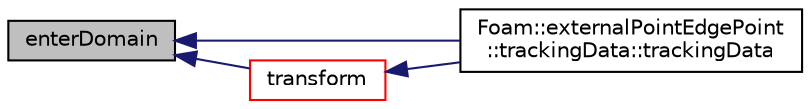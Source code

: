 digraph "enterDomain"
{
  bgcolor="transparent";
  edge [fontname="Helvetica",fontsize="10",labelfontname="Helvetica",labelfontsize="10"];
  node [fontname="Helvetica",fontsize="10",shape=record];
  rankdir="LR";
  Node58 [label="enterDomain",height=0.2,width=0.4,color="black", fillcolor="grey75", style="filled", fontcolor="black"];
  Node58 -> Node59 [dir="back",color="midnightblue",fontsize="10",style="solid",fontname="Helvetica"];
  Node59 [label="Foam::externalPointEdgePoint\l::trackingData::trackingData",height=0.2,width=0.4,color="black",URL="$a22341.html#a2700ae22fe241ff633f4e1862d18260b"];
  Node58 -> Node60 [dir="back",color="midnightblue",fontsize="10",style="solid",fontname="Helvetica"];
  Node60 [label="transform",height=0.2,width=0.4,color="red",URL="$a22337.html#a972cad5e4f03f84eb3a404ea8a8dc5c7",tooltip="Apply rotation matrix to origin. "];
  Node60 -> Node59 [dir="back",color="midnightblue",fontsize="10",style="solid",fontname="Helvetica"];
}
